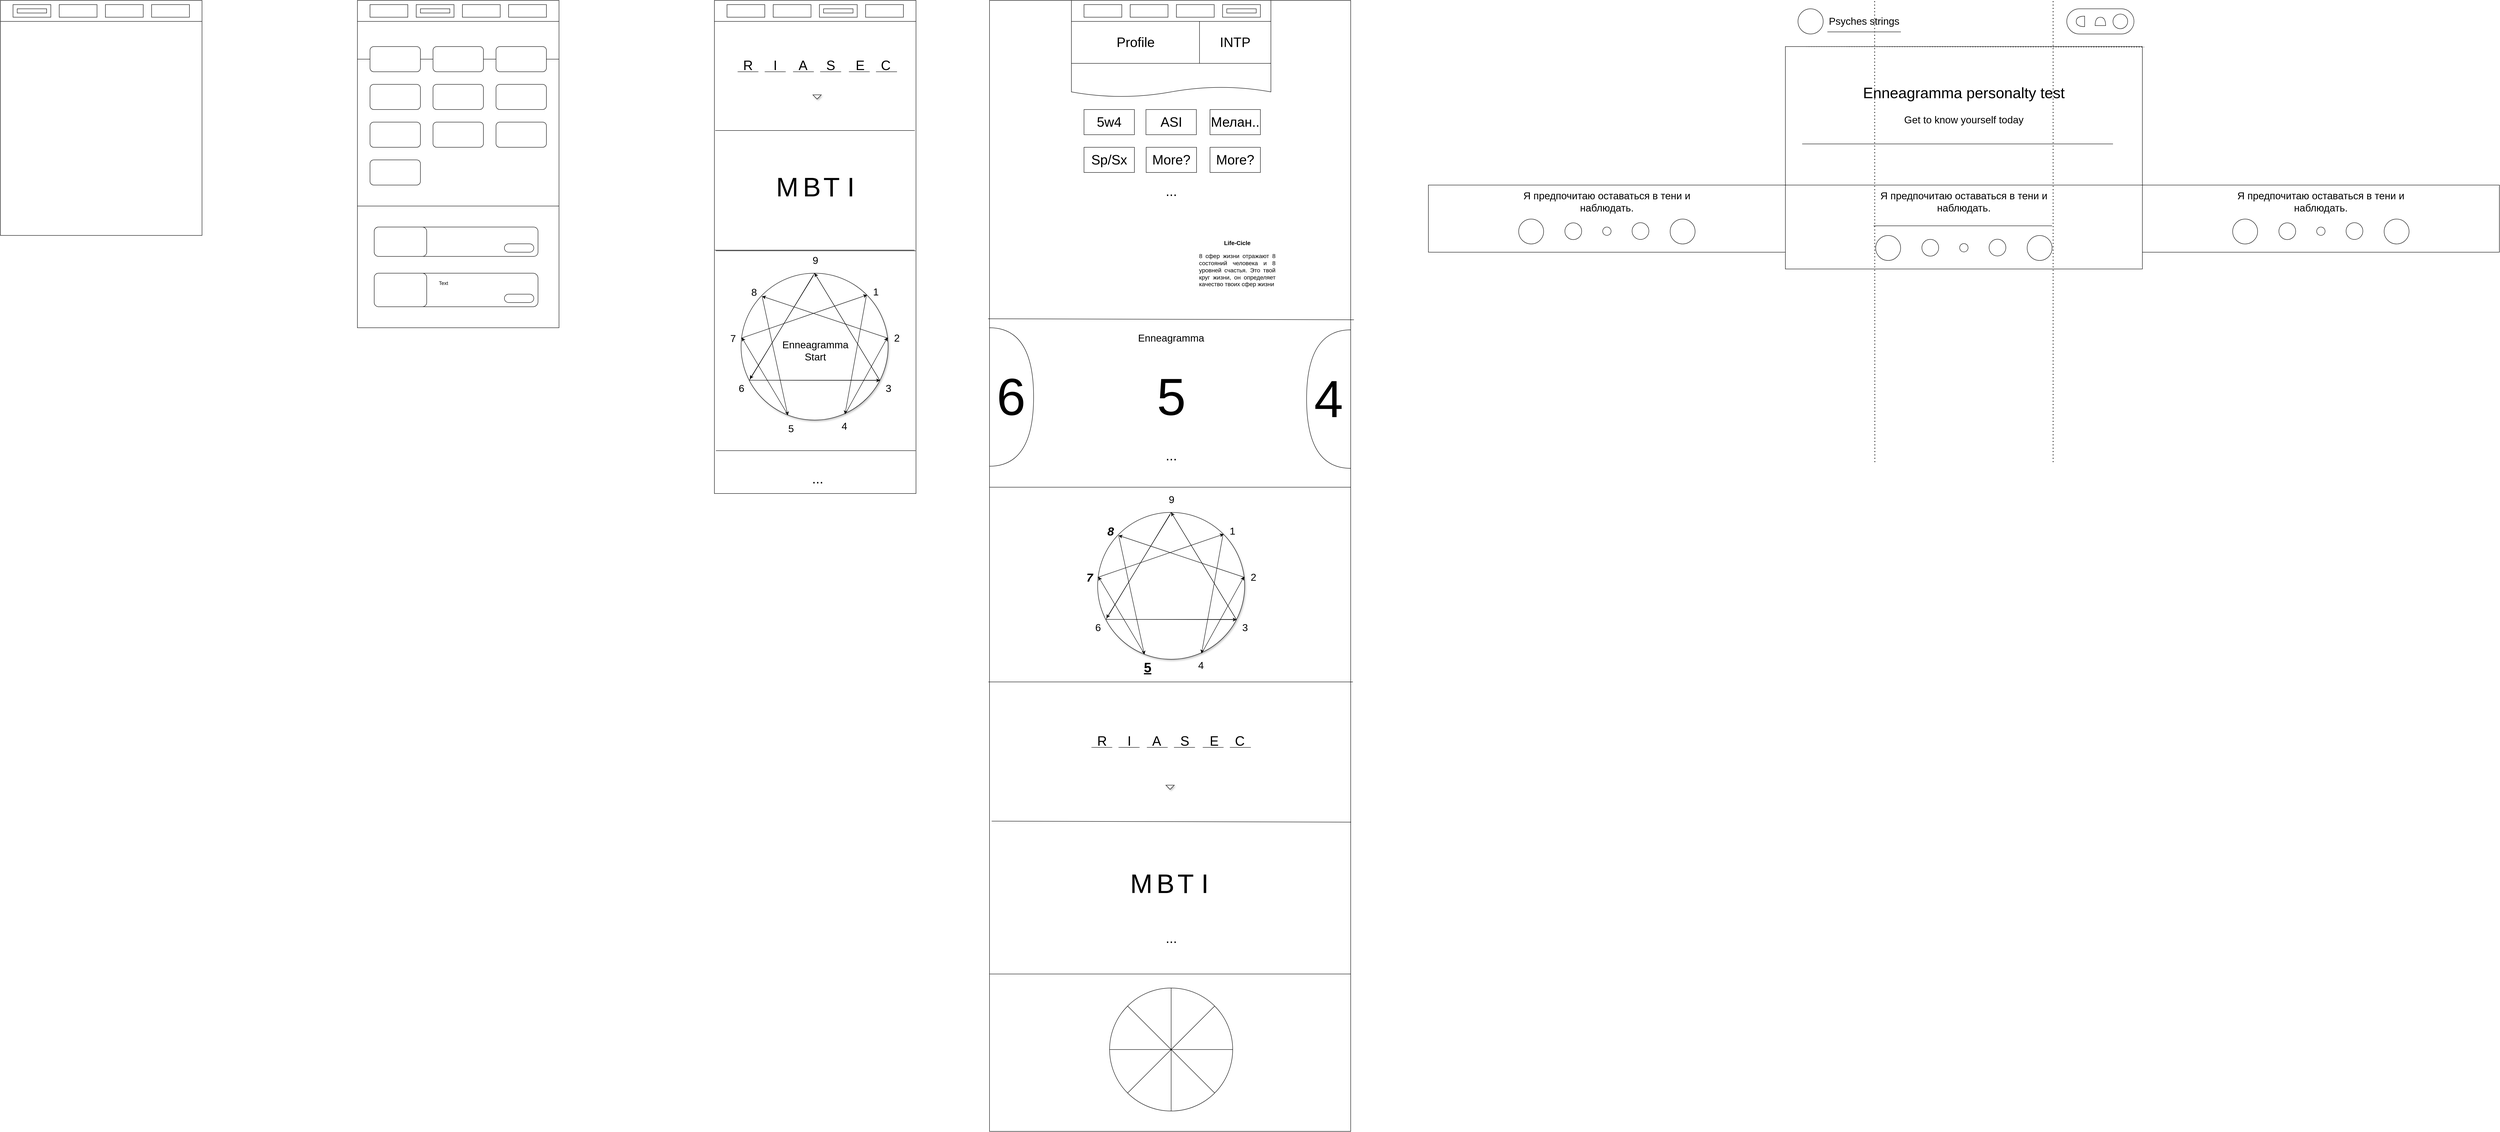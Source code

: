 <mxfile>
    <diagram id="yWvw_Ih3qDyZbcmWUSTy" name="Page-1">
        <mxGraphModel dx="755" dy="522" grid="1" gridSize="5" guides="1" tooltips="1" connect="1" arrows="1" fold="1" page="1" pageScale="1" pageWidth="850" pageHeight="1100" background="none" math="0" shadow="0">
            <root>
                <mxCell id="0"/>
                <mxCell id="1" parent="0"/>
                <mxCell id="299" value="" style="rounded=0;whiteSpace=wrap;html=1;" parent="1" vertex="1">
                    <mxGeometry x="2355" y="3420" width="860" height="375" as="geometry"/>
                </mxCell>
                <mxCell id="131" value="" style="rounded=0;whiteSpace=wrap;html=1;fontSize=124;" parent="1" vertex="1">
                    <mxGeometry x="2550" y="2285" width="475" height="375" as="geometry"/>
                </mxCell>
                <mxCell id="6" value="" style="rounded=0;whiteSpace=wrap;html=1;" parent="1" vertex="1">
                    <mxGeometry y="1100" width="480" height="560" as="geometry"/>
                </mxCell>
                <mxCell id="7" value="" style="rounded=0;whiteSpace=wrap;html=1;" parent="1" vertex="1">
                    <mxGeometry y="1100" width="480" height="50" as="geometry"/>
                </mxCell>
                <mxCell id="10" value="" style="rounded=0;whiteSpace=wrap;html=1;" parent="1" vertex="1">
                    <mxGeometry x="30" y="1110" width="90" height="30" as="geometry"/>
                </mxCell>
                <mxCell id="11" value="" style="rounded=0;whiteSpace=wrap;html=1;" parent="1" vertex="1">
                    <mxGeometry x="250" y="1110" width="90" height="30" as="geometry"/>
                </mxCell>
                <mxCell id="13" value="" style="rounded=0;whiteSpace=wrap;html=1;" parent="1" vertex="1">
                    <mxGeometry x="140" y="1110" width="90" height="30" as="geometry"/>
                </mxCell>
                <mxCell id="14" value="" style="rounded=0;whiteSpace=wrap;html=1;" parent="1" vertex="1">
                    <mxGeometry x="360" y="1110" width="90" height="30" as="geometry"/>
                </mxCell>
                <mxCell id="15" value="" style="rounded=0;whiteSpace=wrap;html=1;" parent="1" vertex="1">
                    <mxGeometry x="850" y="1100" width="480" height="780" as="geometry"/>
                </mxCell>
                <mxCell id="16" value="" style="rounded=0;whiteSpace=wrap;html=1;" parent="1" vertex="1">
                    <mxGeometry x="850" y="1100" width="480" height="50" as="geometry"/>
                </mxCell>
                <mxCell id="17" value="" style="rounded=0;whiteSpace=wrap;html=1;" parent="1" vertex="1">
                    <mxGeometry x="880" y="1110" width="90" height="30" as="geometry"/>
                </mxCell>
                <mxCell id="18" value="" style="rounded=0;whiteSpace=wrap;html=1;" parent="1" vertex="1">
                    <mxGeometry x="1100" y="1110" width="90" height="30" as="geometry"/>
                </mxCell>
                <mxCell id="19" value="" style="rounded=0;whiteSpace=wrap;html=1;" parent="1" vertex="1">
                    <mxGeometry x="990" y="1110" width="90" height="30" as="geometry"/>
                </mxCell>
                <mxCell id="20" value="" style="rounded=0;whiteSpace=wrap;html=1;" parent="1" vertex="1">
                    <mxGeometry x="1210" y="1110" width="90" height="30" as="geometry"/>
                </mxCell>
                <mxCell id="21" value="" style="rounded=0;whiteSpace=wrap;html=1;" parent="1" vertex="1">
                    <mxGeometry x="1700" y="1100" width="480" height="1175" as="geometry"/>
                </mxCell>
                <mxCell id="22" value="" style="rounded=0;whiteSpace=wrap;html=1;" parent="1" vertex="1">
                    <mxGeometry x="1700" y="1100" width="480" height="50" as="geometry"/>
                </mxCell>
                <mxCell id="23" value="" style="rounded=0;whiteSpace=wrap;html=1;" parent="1" vertex="1">
                    <mxGeometry x="1730" y="1110" width="90" height="30" as="geometry"/>
                </mxCell>
                <mxCell id="24" value="" style="rounded=0;whiteSpace=wrap;html=1;" parent="1" vertex="1">
                    <mxGeometry x="1950" y="1110" width="90" height="30" as="geometry"/>
                </mxCell>
                <mxCell id="25" value="" style="rounded=0;whiteSpace=wrap;html=1;" parent="1" vertex="1">
                    <mxGeometry x="1840" y="1110" width="90" height="30" as="geometry"/>
                </mxCell>
                <mxCell id="26" value="" style="rounded=0;whiteSpace=wrap;html=1;" parent="1" vertex="1">
                    <mxGeometry x="2060" y="1110" width="90" height="30" as="geometry"/>
                </mxCell>
                <mxCell id="27" value="" style="rounded=0;whiteSpace=wrap;html=1;" parent="1" vertex="1">
                    <mxGeometry x="2355" y="1100" width="860" height="2320" as="geometry"/>
                </mxCell>
                <mxCell id="28" value="" style="rounded=0;whiteSpace=wrap;html=1;" parent="1" vertex="1">
                    <mxGeometry x="2550" y="1100" width="475" height="50" as="geometry"/>
                </mxCell>
                <mxCell id="29" value="" style="rounded=0;whiteSpace=wrap;html=1;" parent="1" vertex="1">
                    <mxGeometry x="2580" y="1110" width="90" height="30" as="geometry"/>
                </mxCell>
                <mxCell id="30" value="" style="rounded=0;whiteSpace=wrap;html=1;" parent="1" vertex="1">
                    <mxGeometry x="2800" y="1110" width="90" height="30" as="geometry"/>
                </mxCell>
                <mxCell id="31" value="" style="rounded=0;whiteSpace=wrap;html=1;" parent="1" vertex="1">
                    <mxGeometry x="2690" y="1110" width="90" height="30" as="geometry"/>
                </mxCell>
                <mxCell id="32" value="" style="rounded=0;whiteSpace=wrap;html=1;" parent="1" vertex="1">
                    <mxGeometry x="2910" y="1110" width="90" height="30" as="geometry"/>
                </mxCell>
                <mxCell id="33" value="" style="rounded=0;whiteSpace=wrap;html=1;" parent="1" vertex="1">
                    <mxGeometry x="40" y="1120" width="70" height="10" as="geometry"/>
                </mxCell>
                <mxCell id="34" value="" style="rounded=0;whiteSpace=wrap;html=1;" parent="1" vertex="1">
                    <mxGeometry x="1000" y="1120" width="70" height="10" as="geometry"/>
                </mxCell>
                <mxCell id="35" value="" style="rounded=0;whiteSpace=wrap;html=1;" parent="1" vertex="1">
                    <mxGeometry x="1960" y="1120" width="70" height="10" as="geometry"/>
                </mxCell>
                <mxCell id="36" value="" style="rounded=0;whiteSpace=wrap;html=1;" parent="1" vertex="1">
                    <mxGeometry x="2920" y="1120" width="70" height="10" as="geometry"/>
                </mxCell>
                <mxCell id="37" value="" style="rounded=0;whiteSpace=wrap;html=1;" parent="1" vertex="1">
                    <mxGeometry x="850" y="1150" width="480" height="90" as="geometry"/>
                </mxCell>
                <mxCell id="38" value="" style="rounded=1;whiteSpace=wrap;html=1;" parent="1" vertex="1">
                    <mxGeometry x="880" y="1210" width="120" height="60" as="geometry"/>
                </mxCell>
                <mxCell id="39" value="" style="rounded=1;whiteSpace=wrap;html=1;" parent="1" vertex="1">
                    <mxGeometry x="1030" y="1210" width="120" height="60" as="geometry"/>
                </mxCell>
                <mxCell id="40" value="" style="rounded=1;whiteSpace=wrap;html=1;" parent="1" vertex="1">
                    <mxGeometry x="1180" y="1210" width="120" height="60" as="geometry"/>
                </mxCell>
                <mxCell id="41" value="" style="rounded=1;whiteSpace=wrap;html=1;" parent="1" vertex="1">
                    <mxGeometry x="880" y="1300" width="120" height="60" as="geometry"/>
                </mxCell>
                <mxCell id="42" value="" style="rounded=1;whiteSpace=wrap;html=1;" parent="1" vertex="1">
                    <mxGeometry x="1030" y="1300" width="120" height="60" as="geometry"/>
                </mxCell>
                <mxCell id="43" value="" style="rounded=1;whiteSpace=wrap;html=1;" parent="1" vertex="1">
                    <mxGeometry x="1180" y="1300" width="120" height="60" as="geometry"/>
                </mxCell>
                <mxCell id="44" value="" style="rounded=1;whiteSpace=wrap;html=1;" parent="1" vertex="1">
                    <mxGeometry x="880" y="1390" width="120" height="60" as="geometry"/>
                </mxCell>
                <mxCell id="45" value="" style="rounded=1;whiteSpace=wrap;html=1;" parent="1" vertex="1">
                    <mxGeometry x="1030" y="1390" width="120" height="60" as="geometry"/>
                </mxCell>
                <mxCell id="46" value="" style="rounded=1;whiteSpace=wrap;html=1;" parent="1" vertex="1">
                    <mxGeometry x="1180" y="1390" width="120" height="60" as="geometry"/>
                </mxCell>
                <mxCell id="47" value="" style="rounded=1;whiteSpace=wrap;html=1;" parent="1" vertex="1">
                    <mxGeometry x="880" y="1480" width="120" height="60" as="geometry"/>
                </mxCell>
                <mxCell id="48" value="" style="rounded=0;whiteSpace=wrap;html=1;" parent="1" vertex="1">
                    <mxGeometry x="850" y="1590" width="480" height="290" as="geometry"/>
                </mxCell>
                <mxCell id="49" value="" style="rounded=1;whiteSpace=wrap;html=1;" parent="1" vertex="1">
                    <mxGeometry x="890" y="1640" width="390" height="70" as="geometry"/>
                </mxCell>
                <mxCell id="50" value="" style="rounded=1;whiteSpace=wrap;html=1;" parent="1" vertex="1">
                    <mxGeometry x="890" y="1750" width="390" height="80" as="geometry"/>
                </mxCell>
                <mxCell id="51" value="" style="rounded=1;whiteSpace=wrap;html=1;" parent="1" vertex="1">
                    <mxGeometry x="890" y="1640" width="125" height="70" as="geometry"/>
                </mxCell>
                <mxCell id="52" value="" style="rounded=1;whiteSpace=wrap;html=1;arcSize=13;" parent="1" vertex="1">
                    <mxGeometry x="890" y="1750" width="125" height="80" as="geometry"/>
                </mxCell>
                <mxCell id="53" value="" style="rounded=1;whiteSpace=wrap;html=1;arcSize=50;" parent="1" vertex="1">
                    <mxGeometry x="1200" y="1680" width="70" height="20" as="geometry"/>
                </mxCell>
                <mxCell id="54" value="" style="rounded=1;whiteSpace=wrap;html=1;arcSize=50;" parent="1" vertex="1">
                    <mxGeometry x="1200" y="1800" width="70" height="20" as="geometry"/>
                </mxCell>
                <mxCell id="62" value="" style="rounded=0;whiteSpace=wrap;html=1;" parent="1" vertex="1">
                    <mxGeometry x="2855" y="1150" width="170" height="100" as="geometry"/>
                </mxCell>
                <mxCell id="70" value="" style="rounded=0;whiteSpace=wrap;html=1;" parent="1" vertex="1">
                    <mxGeometry x="2550" y="1150" width="305" height="100" as="geometry"/>
                </mxCell>
                <mxCell id="72" value="" style="shape=document;whiteSpace=wrap;html=1;boundedLbl=1;" parent="1" vertex="1">
                    <mxGeometry x="2550" y="1250" width="475" height="80" as="geometry"/>
                </mxCell>
                <mxCell id="74" value="" style="rounded=0;whiteSpace=wrap;html=1;" parent="1" vertex="1">
                    <mxGeometry x="2580" y="1360" width="120" height="60" as="geometry"/>
                </mxCell>
                <mxCell id="75" value="" style="rounded=0;whiteSpace=wrap;html=1;" parent="1" vertex="1">
                    <mxGeometry x="2727.5" y="1360" width="120" height="60" as="geometry"/>
                </mxCell>
                <mxCell id="76" value="" style="rounded=0;whiteSpace=wrap;html=1;" parent="1" vertex="1">
                    <mxGeometry x="2880" y="1360" width="120" height="60" as="geometry"/>
                </mxCell>
                <mxCell id="78" value="" style="rounded=0;whiteSpace=wrap;html=1;" parent="1" vertex="1">
                    <mxGeometry x="2580" y="1450" width="120" height="60" as="geometry"/>
                </mxCell>
                <mxCell id="79" value="" style="rounded=0;whiteSpace=wrap;html=1;" parent="1" vertex="1">
                    <mxGeometry x="2728" y="1450" width="120" height="60" as="geometry"/>
                </mxCell>
                <mxCell id="80" value="" style="rounded=0;whiteSpace=wrap;html=1;" parent="1" vertex="1">
                    <mxGeometry x="2880" y="1450" width="120" height="60" as="geometry"/>
                </mxCell>
                <mxCell id="84" value="&lt;font style=&quot;font-size: 32px;&quot;&gt;INTP&lt;/font&gt;" style="text;html=1;strokeColor=none;fillColor=none;align=center;verticalAlign=middle;whiteSpace=wrap;rounded=0;" parent="1" vertex="1">
                    <mxGeometry x="2883.13" y="1172.5" width="113.75" height="55" as="geometry"/>
                </mxCell>
                <mxCell id="90" value="5w4" style="text;html=1;strokeColor=none;fillColor=none;align=center;verticalAlign=middle;whiteSpace=wrap;rounded=0;fontSize=32;" parent="1" vertex="1">
                    <mxGeometry x="2610" y="1375" width="60" height="30" as="geometry"/>
                </mxCell>
                <mxCell id="91" value="ASI" style="text;html=1;strokeColor=none;fillColor=none;align=center;verticalAlign=middle;whiteSpace=wrap;rounded=0;fontSize=32;" parent="1" vertex="1">
                    <mxGeometry x="2757.5" y="1375" width="60" height="30" as="geometry"/>
                </mxCell>
                <mxCell id="92" value="Profile" style="text;html=1;strokeColor=none;fillColor=none;align=center;verticalAlign=middle;whiteSpace=wrap;rounded=0;fontSize=32;" parent="1" vertex="1">
                    <mxGeometry x="2642.5" y="1185" width="120" height="30" as="geometry"/>
                </mxCell>
                <mxCell id="93" value="Мелан.." style="text;html=1;strokeColor=none;fillColor=none;align=center;verticalAlign=middle;whiteSpace=wrap;rounded=0;fontSize=32;" parent="1" vertex="1">
                    <mxGeometry x="2910" y="1375" width="60" height="30" as="geometry"/>
                </mxCell>
                <mxCell id="94" value="Sp/Sx" style="text;html=1;strokeColor=none;fillColor=none;align=center;verticalAlign=middle;whiteSpace=wrap;rounded=0;fontSize=32;" parent="1" vertex="1">
                    <mxGeometry x="2610" y="1465" width="60" height="30" as="geometry"/>
                </mxCell>
                <mxCell id="95" value="More?" style="text;html=1;strokeColor=none;fillColor=none;align=center;verticalAlign=middle;whiteSpace=wrap;rounded=0;fontSize=32;" parent="1" vertex="1">
                    <mxGeometry x="2758" y="1465" width="60" height="30" as="geometry"/>
                </mxCell>
                <mxCell id="97" value="More?" style="text;html=1;strokeColor=none;fillColor=none;align=center;verticalAlign=middle;whiteSpace=wrap;rounded=0;fontSize=32;" parent="1" vertex="1">
                    <mxGeometry x="2910" y="1465" width="60" height="30" as="geometry"/>
                </mxCell>
                <mxCell id="102" value="..." style="text;html=1;strokeColor=none;fillColor=none;align=center;verticalAlign=middle;whiteSpace=wrap;rounded=0;fontSize=32;" parent="1" vertex="1">
                    <mxGeometry x="2757.5" y="1540" width="60" height="30" as="geometry"/>
                </mxCell>
                <mxCell id="103" value="" style="ellipse;whiteSpace=wrap;html=1;aspect=fixed;fontSize=32;" parent="1" vertex="1">
                    <mxGeometry x="2640.93" y="3453.43" width="293.13" height="293.13" as="geometry"/>
                </mxCell>
                <mxCell id="104" value="" style="endArrow=none;html=1;fontSize=32;entryX=1;entryY=0.5;entryDx=0;entryDy=0;exitX=0;exitY=0.5;exitDx=0;exitDy=0;" parent="1" source="103" target="103" edge="1">
                    <mxGeometry width="50" height="50" relative="1" as="geometry">
                        <mxPoint x="2752.81" y="3674.06" as="sourcePoint"/>
                        <mxPoint x="2802.81" y="3624.06" as="targetPoint"/>
                    </mxGeometry>
                </mxCell>
                <mxCell id="106" value="" style="endArrow=none;html=1;fontSize=32;entryX=0.5;entryY=0;entryDx=0;entryDy=0;exitX=0.5;exitY=1;exitDx=0;exitDy=0;" parent="1" source="103" target="103" edge="1">
                    <mxGeometry width="50" height="50" relative="1" as="geometry">
                        <mxPoint x="2772.81" y="3694.06" as="sourcePoint"/>
                        <mxPoint x="2822.81" y="3644.06" as="targetPoint"/>
                    </mxGeometry>
                </mxCell>
                <mxCell id="108" value="" style="endArrow=none;html=1;fontSize=32;entryX=1;entryY=0;entryDx=0;entryDy=0;exitX=0;exitY=1;exitDx=0;exitDy=0;" parent="1" source="103" target="103" edge="1">
                    <mxGeometry width="50" height="50" relative="1" as="geometry">
                        <mxPoint x="2742.81" y="3644.06" as="sourcePoint"/>
                        <mxPoint x="2792.81" y="3594.06" as="targetPoint"/>
                    </mxGeometry>
                </mxCell>
                <mxCell id="109" value="" style="endArrow=none;html=1;fontSize=32;entryX=0;entryY=0;entryDx=0;entryDy=0;exitX=1;exitY=1;exitDx=0;exitDy=0;" parent="1" source="103" target="103" edge="1">
                    <mxGeometry width="50" height="50" relative="1" as="geometry">
                        <mxPoint x="2732.81" y="3634.06" as="sourcePoint"/>
                        <mxPoint x="2782.81" y="3584.06" as="targetPoint"/>
                    </mxGeometry>
                </mxCell>
                <mxCell id="110" value="&lt;h1 style=&quot;font-size: 14px;&quot;&gt;Life-Cicle&lt;/h1&gt;&lt;p style=&quot;text-align: justify; font-size: 14px;&quot;&gt;8 сфер жизни отражают 8 состояний человека и 8 уровней счастья. Это твой круг жизни, он определяет качество твоих сфер жизни&lt;/p&gt;" style="text;html=1;strokeColor=none;fillColor=none;spacing=5;spacingTop=-20;whiteSpace=wrap;overflow=hidden;rounded=0;fontSize=14;align=center;" parent="1" vertex="1">
                    <mxGeometry x="2850.38" y="1670.63" width="190" height="120" as="geometry"/>
                </mxCell>
                <mxCell id="123" value="" style="shape=or;whiteSpace=wrap;html=1;fontSize=14;" parent="1" vertex="1">
                    <mxGeometry x="2355" y="1880" width="105" height="330" as="geometry"/>
                </mxCell>
                <mxCell id="124" value="" style="shape=or;whiteSpace=wrap;html=1;fontSize=14;direction=west;" parent="1" vertex="1">
                    <mxGeometry x="3110" y="1885" width="105" height="330" as="geometry"/>
                </mxCell>
                <mxCell id="126" value="&lt;font style=&quot;font-size: 24px;&quot;&gt;Enneagramma&lt;/font&gt;" style="text;html=1;strokeColor=none;fillColor=none;align=center;verticalAlign=middle;whiteSpace=wrap;rounded=0;fontSize=14;" parent="1" vertex="1">
                    <mxGeometry x="2729" y="1890" width="117" height="30" as="geometry"/>
                </mxCell>
                <mxCell id="127" value="&lt;font style=&quot;font-size: 124px;&quot;&gt;5&lt;/font&gt;" style="text;html=1;strokeColor=none;fillColor=none;align=center;verticalAlign=middle;whiteSpace=wrap;rounded=0;fontSize=24;" parent="1" vertex="1">
                    <mxGeometry x="2718.75" y="1982.5" width="137.5" height="125" as="geometry"/>
                </mxCell>
                <mxCell id="128" value="&lt;font style=&quot;font-size: 124px;&quot;&gt;6&lt;/font&gt;" style="text;html=1;strokeColor=none;fillColor=none;align=center;verticalAlign=middle;whiteSpace=wrap;rounded=0;fontSize=24;" parent="1" vertex="1">
                    <mxGeometry x="2365" y="1982.5" width="82.5" height="125" as="geometry"/>
                </mxCell>
                <mxCell id="129" value="&lt;font style=&quot;font-size: 124px;&quot;&gt;4&lt;/font&gt;" style="text;html=1;strokeColor=none;fillColor=none;align=center;verticalAlign=middle;whiteSpace=wrap;rounded=0;fontSize=24;" parent="1" vertex="1">
                    <mxGeometry x="3121.25" y="1987.5" width="82.5" height="125" as="geometry"/>
                </mxCell>
                <mxCell id="136" value="" style="ellipse;whiteSpace=wrap;html=1;fontSize=124;shadow=1;" parent="1" vertex="1">
                    <mxGeometry x="2612.5" y="2320" width="350" height="350" as="geometry"/>
                </mxCell>
                <mxCell id="137" value="" style="triangle;whiteSpace=wrap;html=1;fontSize=124;direction=north;" parent="1" vertex="1">
                    <mxGeometry x="2632.5" y="2320" width="310" height="255" as="geometry"/>
                </mxCell>
                <mxCell id="140" value="" style="endArrow=classic;html=1;fontSize=124;entryX=0.707;entryY=0.96;entryDx=0;entryDy=0;entryPerimeter=0;exitX=1;exitY=0;exitDx=0;exitDy=0;" parent="1" source="136" target="136" edge="1">
                    <mxGeometry width="50" height="50" relative="1" as="geometry">
                        <mxPoint x="2862.5" y="2645" as="sourcePoint"/>
                        <mxPoint x="2902.5" y="2605" as="targetPoint"/>
                    </mxGeometry>
                </mxCell>
                <mxCell id="141" value="" style="endArrow=classic;html=1;fontSize=124;entryX=0.318;entryY=0.968;entryDx=0;entryDy=0;entryPerimeter=0;" parent="1" target="136" edge="1">
                    <mxGeometry width="50" height="50" relative="1" as="geometry">
                        <mxPoint x="2662.5" y="2375" as="sourcePoint"/>
                        <mxPoint x="2762.5" y="2605" as="targetPoint"/>
                    </mxGeometry>
                </mxCell>
                <mxCell id="142" value="" style="endArrow=classic;html=1;fontSize=124;entryX=0.005;entryY=0.438;entryDx=0;entryDy=0;entryPerimeter=0;" parent="1" target="136" edge="1">
                    <mxGeometry width="50" height="50" relative="1" as="geometry">
                        <mxPoint x="2722.5" y="2655" as="sourcePoint"/>
                        <mxPoint x="2772.5" y="2605" as="targetPoint"/>
                    </mxGeometry>
                </mxCell>
                <mxCell id="143" value="" style="endArrow=classic;html=1;fontSize=124;" parent="1" target="154" edge="1">
                    <mxGeometry width="50" height="50" relative="1" as="geometry">
                        <mxPoint x="2612.5" y="2475" as="sourcePoint"/>
                        <mxPoint x="2912.5" y="2375" as="targetPoint"/>
                    </mxGeometry>
                </mxCell>
                <mxCell id="145" value="" style="endArrow=classic;html=1;fontSize=124;entryX=0.996;entryY=0.437;entryDx=0;entryDy=0;entryPerimeter=0;" parent="1" target="136" edge="1">
                    <mxGeometry width="50" height="50" relative="1" as="geometry">
                        <mxPoint x="2860.75" y="2655" as="sourcePoint"/>
                        <mxPoint x="2962.5" y="2465" as="targetPoint"/>
                    </mxGeometry>
                </mxCell>
                <mxCell id="146" value="" style="endArrow=classic;html=1;fontSize=124;" parent="1" edge="1">
                    <mxGeometry width="50" height="50" relative="1" as="geometry">
                        <mxPoint x="2962.5" y="2475" as="sourcePoint"/>
                        <mxPoint x="2662.5" y="2375" as="targetPoint"/>
                    </mxGeometry>
                </mxCell>
                <mxCell id="148" value="" style="endArrow=classic;html=1;fontSize=124;entryX=1;entryY=0.5;entryDx=0;entryDy=0;" parent="1" target="137" edge="1">
                    <mxGeometry width="50" height="50" relative="1" as="geometry">
                        <mxPoint x="2942.5" y="2575" as="sourcePoint"/>
                        <mxPoint x="2992.5" y="2525" as="targetPoint"/>
                    </mxGeometry>
                </mxCell>
                <mxCell id="149" value="" style="endArrow=classic;html=1;fontSize=124;entryX=0.011;entryY=0.003;entryDx=0;entryDy=0;entryPerimeter=0;exitX=0.979;exitY=0.492;exitDx=0;exitDy=0;exitPerimeter=0;" parent="1" source="137" target="137" edge="1">
                    <mxGeometry width="50" height="50" relative="1" as="geometry">
                        <mxPoint x="2787.5" y="2325" as="sourcePoint"/>
                        <mxPoint x="2832.5" y="2275" as="targetPoint"/>
                    </mxGeometry>
                </mxCell>
                <mxCell id="150" value="" style="endArrow=classic;html=1;fontSize=124;entryX=-0.002;entryY=1.003;entryDx=0;entryDy=0;entryPerimeter=0;" parent="1" target="137" edge="1">
                    <mxGeometry width="50" height="50" relative="1" as="geometry">
                        <mxPoint x="2632.5" y="2575" as="sourcePoint"/>
                        <mxPoint x="2682.5" y="2525" as="targetPoint"/>
                    </mxGeometry>
                </mxCell>
                <mxCell id="153" value="9" style="text;html=1;align=center;verticalAlign=middle;resizable=0;points=[];autosize=1;strokeColor=none;fillColor=none;fontSize=24;" parent="1" vertex="1">
                    <mxGeometry x="2767.5" y="2270" width="40" height="40" as="geometry"/>
                </mxCell>
                <mxCell id="154" value="1" style="text;html=1;align=center;verticalAlign=middle;resizable=0;points=[];autosize=1;strokeColor=none;fillColor=none;fontSize=24;" parent="1" vertex="1">
                    <mxGeometry x="2912.5" y="2345" width="40" height="40" as="geometry"/>
                </mxCell>
                <mxCell id="155" value="2" style="text;html=1;align=center;verticalAlign=middle;resizable=0;points=[];autosize=1;strokeColor=none;fillColor=none;fontSize=24;" parent="1" vertex="1">
                    <mxGeometry x="2962.5" y="2455" width="40" height="40" as="geometry"/>
                </mxCell>
                <mxCell id="156" value="3" style="text;html=1;align=center;verticalAlign=middle;resizable=0;points=[];autosize=1;strokeColor=none;fillColor=none;fontSize=24;" parent="1" vertex="1">
                    <mxGeometry x="2942.5" y="2575" width="40" height="40" as="geometry"/>
                </mxCell>
                <mxCell id="157" value="4&lt;span style=&quot;color: rgba(0, 0, 0, 0); font-family: monospace; font-size: 0px; text-align: start;&quot;&gt;%3CmxGraphModel%3E%3Croot%3E%3CmxCell%20id%3D%220%22%2F%3E%3CmxCell%20id%3D%221%22%20parent%3D%220%22%2F%3E%3CmxCell%20id%3D%222%22%20value%3D%223%22%20style%3D%22text%3Bhtml%3D1%3Balign%3Dcenter%3BverticalAlign%3Dmiddle%3Bresizable%3D0%3Bpoints%3D%5B%5D%3Bautosize%3D1%3BstrokeColor%3Dnone%3BfillColor%3Dnone%3BfontSize%3D24%3B%22%20vertex%3D%221%22%20parent%3D%221%22%3E%3CmxGeometry%20x%3D%223040%22%20y%3D%221190%22%20width%3D%2240%22%20height%3D%2240%22%20as%3D%22geometry%22%2F%3E%3C%2FmxCell%3E%3C%2Froot%3E%3C%2FmxGraphModel%3E&lt;/span&gt;&lt;span style=&quot;color: rgba(0, 0, 0, 0); font-family: monospace; font-size: 0px; text-align: start;&quot;&gt;%3CmxGraphModel%3E%3Croot%3E%3CmxCell%20id%3D%220%22%2F%3E%3CmxCell%20id%3D%221%22%20parent%3D%220%22%2F%3E%3CmxCell%20id%3D%222%22%20value%3D%223%22%20style%3D%22text%3Bhtml%3D1%3Balign%3Dcenter%3BverticalAlign%3Dmiddle%3Bresizable%3D0%3Bpoints%3D%5B%5D%3Bautosize%3D1%3BstrokeColor%3Dnone%3BfillColor%3Dnone%3BfontSize%3D24%3B%22%20vertex%3D%221%22%20parent%3D%221%22%3E%3CmxGeometry%20x%3D%223040%22%20y%3D%221190%22%20width%3D%2240%22%20height%3D%2240%22%20as%3D%22geometry%22%2F%3E%3C%2FmxCell%3E%3C%2Froot%3E%3C%2FmxGraphModel%3E&lt;/span&gt;" style="text;html=1;align=center;verticalAlign=middle;resizable=0;points=[];autosize=1;strokeColor=none;fillColor=none;fontSize=24;" parent="1" vertex="1">
                    <mxGeometry x="2837.5" y="2665" width="40" height="40" as="geometry"/>
                </mxCell>
                <mxCell id="158" value="&lt;font style=&quot;font-size: 32px;&quot;&gt;&lt;b&gt;&lt;u&gt;5&lt;/u&gt;&lt;/b&gt;&lt;/font&gt;" style="text;html=1;align=center;verticalAlign=middle;resizable=0;points=[];autosize=1;strokeColor=none;fillColor=none;fontSize=24;" parent="1" vertex="1">
                    <mxGeometry x="2710.5" y="2665" width="40" height="50" as="geometry"/>
                </mxCell>
                <mxCell id="159" value="6" style="text;html=1;align=center;verticalAlign=middle;resizable=0;points=[];autosize=1;strokeColor=none;fillColor=none;fontSize=24;" parent="1" vertex="1">
                    <mxGeometry x="2592.5" y="2575" width="40" height="40" as="geometry"/>
                </mxCell>
                <mxCell id="160" value="&lt;i&gt;&lt;font style=&quot;font-size: 28px;&quot;&gt;&lt;b&gt;7&lt;/b&gt;&lt;/font&gt;&lt;/i&gt;" style="text;html=1;align=center;verticalAlign=middle;resizable=0;points=[];autosize=1;strokeColor=none;fillColor=none;fontSize=24;" parent="1" vertex="1">
                    <mxGeometry x="2572.5" y="2450" width="40" height="50" as="geometry"/>
                </mxCell>
                <mxCell id="161" value="&lt;b&gt;&lt;font style=&quot;font-size: 28px;&quot;&gt;&lt;i&gt;8&lt;/i&gt;&lt;/font&gt;&lt;/b&gt;" style="text;html=1;align=center;verticalAlign=middle;resizable=0;points=[];autosize=1;strokeColor=none;fillColor=none;fontSize=24;" parent="1" vertex="1">
                    <mxGeometry x="2622.5" y="2340" width="40" height="50" as="geometry"/>
                </mxCell>
                <mxCell id="164" value="..." style="text;html=1;strokeColor=none;fillColor=none;align=center;verticalAlign=middle;whiteSpace=wrap;rounded=0;fontSize=32;" parent="1" vertex="1">
                    <mxGeometry x="2757.5" y="2170" width="60" height="30" as="geometry"/>
                </mxCell>
                <mxCell id="165" value="" style="endArrow=none;html=1;fontSize=14;exitX=-0.003;exitY=0.7;exitDx=0;exitDy=0;exitPerimeter=0;entryX=1.006;entryY=0.7;entryDx=0;entryDy=0;entryPerimeter=0;" parent="1" source="27" target="27" edge="1">
                    <mxGeometry width="50" height="50" relative="1" as="geometry">
                        <mxPoint x="2550.5" y="2720.0" as="sourcePoint"/>
                        <mxPoint x="3026" y="2720" as="targetPoint"/>
                    </mxGeometry>
                </mxCell>
                <mxCell id="167" value="" style="endArrow=none;html=1;fontSize=28;" parent="1" edge="1">
                    <mxGeometry width="50" height="50" relative="1" as="geometry">
                        <mxPoint x="2597.75" y="2880" as="sourcePoint"/>
                        <mxPoint x="2647.25" y="2880" as="targetPoint"/>
                    </mxGeometry>
                </mxCell>
                <mxCell id="170" value="" style="endArrow=none;html=1;fontSize=28;" parent="1" edge="1">
                    <mxGeometry width="50" height="50" relative="1" as="geometry">
                        <mxPoint x="2662.25" y="2880" as="sourcePoint"/>
                        <mxPoint x="2712.25" y="2880" as="targetPoint"/>
                    </mxGeometry>
                </mxCell>
                <mxCell id="179" value="" style="endArrow=none;html=1;fontSize=28;" parent="1" edge="1">
                    <mxGeometry width="50" height="50" relative="1" as="geometry">
                        <mxPoint x="2729.75" y="2880" as="sourcePoint"/>
                        <mxPoint x="2779.25" y="2880" as="targetPoint"/>
                    </mxGeometry>
                </mxCell>
                <mxCell id="180" value="" style="endArrow=none;html=1;fontSize=28;" parent="1" edge="1">
                    <mxGeometry width="50" height="50" relative="1" as="geometry">
                        <mxPoint x="2794.25" y="2880" as="sourcePoint"/>
                        <mxPoint x="2844.25" y="2880" as="targetPoint"/>
                    </mxGeometry>
                </mxCell>
                <mxCell id="181" value="" style="endArrow=none;html=1;fontSize=28;" parent="1" edge="1">
                    <mxGeometry width="50" height="50" relative="1" as="geometry">
                        <mxPoint x="2862.75" y="2880" as="sourcePoint"/>
                        <mxPoint x="2912.25" y="2880" as="targetPoint"/>
                    </mxGeometry>
                </mxCell>
                <mxCell id="182" value="" style="endArrow=none;html=1;fontSize=28;" parent="1" edge="1">
                    <mxGeometry width="50" height="50" relative="1" as="geometry">
                        <mxPoint x="2927.25" y="2880" as="sourcePoint"/>
                        <mxPoint x="2977.25" y="2880" as="targetPoint"/>
                    </mxGeometry>
                </mxCell>
                <mxCell id="183" value="R" style="text;html=1;strokeColor=none;fillColor=none;align=center;verticalAlign=middle;whiteSpace=wrap;rounded=0;fontSize=32;" parent="1" vertex="1">
                    <mxGeometry x="2602.5" y="2850" width="39.5" height="30" as="geometry"/>
                </mxCell>
                <mxCell id="184" value="I" style="text;html=1;strokeColor=none;fillColor=none;align=center;verticalAlign=middle;whiteSpace=wrap;rounded=0;fontSize=32;" parent="1" vertex="1">
                    <mxGeometry x="2667.5" y="2850" width="39.5" height="30" as="geometry"/>
                </mxCell>
                <mxCell id="185" value="A" style="text;html=1;strokeColor=none;fillColor=none;align=center;verticalAlign=middle;whiteSpace=wrap;rounded=0;fontSize=32;" parent="1" vertex="1">
                    <mxGeometry x="2733" y="2850" width="39.5" height="30" as="geometry"/>
                </mxCell>
                <mxCell id="186" value="S" style="text;html=1;strokeColor=none;fillColor=none;align=center;verticalAlign=middle;whiteSpace=wrap;rounded=0;fontSize=32;" parent="1" vertex="1">
                    <mxGeometry x="2799.5" y="2850" width="39.5" height="30" as="geometry"/>
                </mxCell>
                <mxCell id="187" value="E" style="text;html=1;strokeColor=none;fillColor=none;align=center;verticalAlign=middle;whiteSpace=wrap;rounded=0;fontSize=32;" parent="1" vertex="1">
                    <mxGeometry x="2869.5" y="2850" width="39.5" height="30" as="geometry"/>
                </mxCell>
                <mxCell id="188" value="C" style="text;html=1;strokeColor=none;fillColor=none;align=center;verticalAlign=middle;whiteSpace=wrap;rounded=0;fontSize=32;" parent="1" vertex="1">
                    <mxGeometry x="2930.75" y="2850" width="39.5" height="30" as="geometry"/>
                </mxCell>
                <mxCell id="192" value="" style="triangle;whiteSpace=wrap;html=1;shadow=1;fontSize=28;direction=south;" parent="1" vertex="1">
                    <mxGeometry x="2775" y="2970" width="20" height="10" as="geometry"/>
                </mxCell>
                <mxCell id="193" value="" style="endArrow=none;html=1;fontSize=28;exitX=0.006;exitY=0.843;exitDx=0;exitDy=0;exitPerimeter=0;entryX=1.001;entryY=0.844;entryDx=0;entryDy=0;entryPerimeter=0;" parent="1" source="27" target="27" edge="1">
                    <mxGeometry width="50" height="50" relative="1" as="geometry">
                        <mxPoint x="2550" y="2980" as="sourcePoint"/>
                        <mxPoint x="3220" y="3050" as="targetPoint"/>
                    </mxGeometry>
                </mxCell>
                <mxCell id="194" value="&lt;font style=&quot;font-size: 64px;&quot;&gt;M&lt;/font&gt;" style="text;html=1;strokeColor=none;fillColor=none;align=center;verticalAlign=middle;whiteSpace=wrap;rounded=0;fontSize=32;" parent="1" vertex="1">
                    <mxGeometry x="2677.75" y="3155" width="77" height="100" as="geometry"/>
                </mxCell>
                <mxCell id="195" value="&lt;span style=&quot;font-size: 64px;&quot;&gt;B&lt;/span&gt;" style="text;html=1;strokeColor=none;fillColor=none;align=center;verticalAlign=middle;whiteSpace=wrap;rounded=0;fontSize=32;" parent="1" vertex="1">
                    <mxGeometry x="2739" y="3155" width="69.5" height="100" as="geometry"/>
                </mxCell>
                <mxCell id="197" value="&lt;span style=&quot;font-size: 64px;&quot;&gt;T&lt;/span&gt;" style="text;html=1;strokeColor=none;fillColor=none;align=center;verticalAlign=middle;whiteSpace=wrap;rounded=0;fontSize=32;" parent="1" vertex="1">
                    <mxGeometry x="2792.63" y="3157.5" width="57.75" height="95" as="geometry"/>
                </mxCell>
                <mxCell id="198" value="&lt;span style=&quot;font-size: 64px;&quot;&gt;I&lt;/span&gt;" style="text;html=1;strokeColor=none;fillColor=none;align=center;verticalAlign=middle;whiteSpace=wrap;rounded=0;fontSize=32;" parent="1" vertex="1">
                    <mxGeometry x="2838.5" y="3157.5" width="57.75" height="95" as="geometry"/>
                </mxCell>
                <mxCell id="201" value="" style="endArrow=none;html=1;fontSize=14;exitX=0;exitY=0.5;exitDx=0;exitDy=0;entryX=1;entryY=0.5;entryDx=0;entryDy=0;" parent="1" source="27" target="27" edge="1">
                    <mxGeometry width="50" height="50" relative="1" as="geometry">
                        <mxPoint x="2550.5" y="2243.82" as="sourcePoint"/>
                        <mxPoint x="3026" y="2243.82" as="targetPoint"/>
                    </mxGeometry>
                </mxCell>
                <mxCell id="202" value="" style="endArrow=none;html=1;fontSize=14;exitX=-0.004;exitY=0.327;exitDx=0;exitDy=0;exitPerimeter=0;entryX=1.009;entryY=0.328;entryDx=0;entryDy=0;entryPerimeter=0;" parent="1" source="27" target="27" edge="1">
                    <mxGeometry width="50" height="50" relative="1" as="geometry">
                        <mxPoint x="2550" y="1860.0" as="sourcePoint"/>
                        <mxPoint x="3025.5" y="1860" as="targetPoint"/>
                    </mxGeometry>
                </mxCell>
                <mxCell id="203" value="..." style="text;html=1;strokeColor=none;fillColor=none;align=center;verticalAlign=middle;whiteSpace=wrap;rounded=0;fontSize=32;" parent="1" vertex="1">
                    <mxGeometry x="2758" y="3320" width="60" height="30" as="geometry"/>
                </mxCell>
                <mxCell id="224" value="" style="endArrow=none;html=1;fontSize=14;exitX=0;exitY=0.389;exitDx=0;exitDy=0;exitPerimeter=0;" parent="1" edge="1">
                    <mxGeometry width="50" height="50" relative="1" as="geometry">
                        <mxPoint x="1702.5" y="1150.0" as="sourcePoint"/>
                        <mxPoint x="2178" y="1150" as="targetPoint"/>
                    </mxGeometry>
                </mxCell>
                <mxCell id="225" value="" style="endArrow=none;html=1;fontSize=28;" parent="1" edge="1">
                    <mxGeometry width="50" height="50" relative="1" as="geometry">
                        <mxPoint x="1755.25" y="1270" as="sourcePoint"/>
                        <mxPoint x="1804.75" y="1270" as="targetPoint"/>
                    </mxGeometry>
                </mxCell>
                <mxCell id="226" value="" style="endArrow=none;html=1;fontSize=28;" parent="1" edge="1">
                    <mxGeometry width="50" height="50" relative="1" as="geometry">
                        <mxPoint x="1819.75" y="1270" as="sourcePoint"/>
                        <mxPoint x="1869.75" y="1270" as="targetPoint"/>
                    </mxGeometry>
                </mxCell>
                <mxCell id="227" value="" style="endArrow=none;html=1;fontSize=28;" parent="1" edge="1">
                    <mxGeometry width="50" height="50" relative="1" as="geometry">
                        <mxPoint x="1887.25" y="1270" as="sourcePoint"/>
                        <mxPoint x="1936.75" y="1270" as="targetPoint"/>
                    </mxGeometry>
                </mxCell>
                <mxCell id="228" value="" style="endArrow=none;html=1;fontSize=28;" parent="1" edge="1">
                    <mxGeometry width="50" height="50" relative="1" as="geometry">
                        <mxPoint x="1951.75" y="1270" as="sourcePoint"/>
                        <mxPoint x="2001.75" y="1270" as="targetPoint"/>
                    </mxGeometry>
                </mxCell>
                <mxCell id="229" value="" style="endArrow=none;html=1;fontSize=28;" parent="1" edge="1">
                    <mxGeometry width="50" height="50" relative="1" as="geometry">
                        <mxPoint x="2020.25" y="1270" as="sourcePoint"/>
                        <mxPoint x="2069.75" y="1270" as="targetPoint"/>
                    </mxGeometry>
                </mxCell>
                <mxCell id="230" value="" style="endArrow=none;html=1;fontSize=28;" parent="1" edge="1">
                    <mxGeometry width="50" height="50" relative="1" as="geometry">
                        <mxPoint x="2084.75" y="1270" as="sourcePoint"/>
                        <mxPoint x="2134.75" y="1270" as="targetPoint"/>
                    </mxGeometry>
                </mxCell>
                <mxCell id="231" value="R" style="text;html=1;strokeColor=none;fillColor=none;align=center;verticalAlign=middle;whiteSpace=wrap;rounded=0;fontSize=32;" parent="1" vertex="1">
                    <mxGeometry x="1760" y="1240" width="39.5" height="30" as="geometry"/>
                </mxCell>
                <mxCell id="232" value="I" style="text;html=1;strokeColor=none;fillColor=none;align=center;verticalAlign=middle;whiteSpace=wrap;rounded=0;fontSize=32;" parent="1" vertex="1">
                    <mxGeometry x="1825" y="1240" width="39.5" height="30" as="geometry"/>
                </mxCell>
                <mxCell id="233" value="A" style="text;html=1;strokeColor=none;fillColor=none;align=center;verticalAlign=middle;whiteSpace=wrap;rounded=0;fontSize=32;" parent="1" vertex="1">
                    <mxGeometry x="1890.5" y="1240" width="39.5" height="30" as="geometry"/>
                </mxCell>
                <mxCell id="234" value="S" style="text;html=1;strokeColor=none;fillColor=none;align=center;verticalAlign=middle;whiteSpace=wrap;rounded=0;fontSize=32;" parent="1" vertex="1">
                    <mxGeometry x="1957" y="1240" width="39.5" height="30" as="geometry"/>
                </mxCell>
                <mxCell id="235" value="E" style="text;html=1;strokeColor=none;fillColor=none;align=center;verticalAlign=middle;whiteSpace=wrap;rounded=0;fontSize=32;" parent="1" vertex="1">
                    <mxGeometry x="2027" y="1240" width="39.5" height="30" as="geometry"/>
                </mxCell>
                <mxCell id="236" value="C" style="text;html=1;strokeColor=none;fillColor=none;align=center;verticalAlign=middle;whiteSpace=wrap;rounded=0;fontSize=32;" parent="1" vertex="1">
                    <mxGeometry x="2088.25" y="1240" width="39.5" height="30" as="geometry"/>
                </mxCell>
                <mxCell id="237" value="" style="triangle;whiteSpace=wrap;html=1;shadow=1;fontSize=28;direction=south;" parent="1" vertex="1">
                    <mxGeometry x="1934.5" y="1325" width="20" height="10" as="geometry"/>
                </mxCell>
                <mxCell id="238" value="" style="endArrow=none;html=1;fontSize=28;" parent="1" edge="1">
                    <mxGeometry width="50" height="50" relative="1" as="geometry">
                        <mxPoint x="1702" y="1410" as="sourcePoint"/>
                        <mxPoint x="2177" y="1410" as="targetPoint"/>
                    </mxGeometry>
                </mxCell>
                <mxCell id="239" value="&lt;font style=&quot;font-size: 64px;&quot;&gt;M&lt;/font&gt;" style="text;html=1;strokeColor=none;fillColor=none;align=center;verticalAlign=middle;whiteSpace=wrap;rounded=0;fontSize=32;" parent="1" vertex="1">
                    <mxGeometry x="1835.25" y="1495" width="77" height="100" as="geometry"/>
                </mxCell>
                <mxCell id="240" value="&lt;span style=&quot;font-size: 64px;&quot;&gt;B&lt;/span&gt;" style="text;html=1;strokeColor=none;fillColor=none;align=center;verticalAlign=middle;whiteSpace=wrap;rounded=0;fontSize=32;" parent="1" vertex="1">
                    <mxGeometry x="1896.5" y="1495" width="69.5" height="100" as="geometry"/>
                </mxCell>
                <mxCell id="241" value="&lt;span style=&quot;font-size: 64px;&quot;&gt;T&lt;/span&gt;" style="text;html=1;strokeColor=none;fillColor=none;align=center;verticalAlign=middle;whiteSpace=wrap;rounded=0;fontSize=32;" parent="1" vertex="1">
                    <mxGeometry x="1950.13" y="1497.5" width="57.75" height="95" as="geometry"/>
                </mxCell>
                <mxCell id="242" value="&lt;span style=&quot;font-size: 64px;&quot;&gt;I&lt;/span&gt;" style="text;html=1;strokeColor=none;fillColor=none;align=center;verticalAlign=middle;whiteSpace=wrap;rounded=0;fontSize=32;" parent="1" vertex="1">
                    <mxGeometry x="1996" y="1497.5" width="57.75" height="95" as="geometry"/>
                </mxCell>
                <mxCell id="243" value="" style="endArrow=none;html=1;fontSize=64;entryX=1.001;entryY=0.931;entryDx=0;entryDy=0;entryPerimeter=0;" parent="1" edge="1">
                    <mxGeometry width="50" height="50" relative="1" as="geometry">
                        <mxPoint x="1701" y="1695.08" as="sourcePoint"/>
                        <mxPoint x="2176.475" y="1695" as="targetPoint"/>
                    </mxGeometry>
                </mxCell>
                <mxCell id="244" value="..." style="text;html=1;strokeColor=none;fillColor=none;align=center;verticalAlign=middle;whiteSpace=wrap;rounded=0;fontSize=32;" parent="1" vertex="1">
                    <mxGeometry x="1916" y="2225" width="60" height="30" as="geometry"/>
                </mxCell>
                <mxCell id="270" value="" style="ellipse;whiteSpace=wrap;html=1;fontSize=124;shadow=1;" parent="1" vertex="1">
                    <mxGeometry x="1763.5" y="1750.0" width="350" height="350" as="geometry"/>
                </mxCell>
                <mxCell id="271" value="" style="triangle;whiteSpace=wrap;html=1;fontSize=124;direction=north;" parent="1" vertex="1">
                    <mxGeometry x="1783.5" y="1750.0" width="310" height="255" as="geometry"/>
                </mxCell>
                <mxCell id="272" value="" style="endArrow=classic;html=1;fontSize=124;entryX=0.707;entryY=0.96;entryDx=0;entryDy=0;entryPerimeter=0;exitX=1;exitY=0;exitDx=0;exitDy=0;" parent="1" source="270" target="270" edge="1">
                    <mxGeometry width="50" height="50" relative="1" as="geometry">
                        <mxPoint x="2013.5" y="2075.0" as="sourcePoint"/>
                        <mxPoint x="2053.5" y="2035" as="targetPoint"/>
                    </mxGeometry>
                </mxCell>
                <mxCell id="273" value="" style="endArrow=classic;html=1;fontSize=124;entryX=0.318;entryY=0.968;entryDx=0;entryDy=0;entryPerimeter=0;" parent="1" target="270" edge="1">
                    <mxGeometry width="50" height="50" relative="1" as="geometry">
                        <mxPoint x="1813.5" y="1805.0" as="sourcePoint"/>
                        <mxPoint x="1913.5" y="2035" as="targetPoint"/>
                    </mxGeometry>
                </mxCell>
                <mxCell id="274" value="" style="endArrow=classic;html=1;fontSize=124;entryX=0.005;entryY=0.438;entryDx=0;entryDy=0;entryPerimeter=0;" parent="1" target="270" edge="1">
                    <mxGeometry width="50" height="50" relative="1" as="geometry">
                        <mxPoint x="1873.5" y="2085.0" as="sourcePoint"/>
                        <mxPoint x="1923.5" y="2035" as="targetPoint"/>
                    </mxGeometry>
                </mxCell>
                <mxCell id="275" value="" style="endArrow=classic;html=1;fontSize=124;" parent="1" target="282" edge="1">
                    <mxGeometry width="50" height="50" relative="1" as="geometry">
                        <mxPoint x="1763.5" y="1905.0" as="sourcePoint"/>
                        <mxPoint x="2063.5" y="1805.0" as="targetPoint"/>
                    </mxGeometry>
                </mxCell>
                <mxCell id="276" value="" style="endArrow=classic;html=1;fontSize=124;entryX=0.996;entryY=0.437;entryDx=0;entryDy=0;entryPerimeter=0;" parent="1" target="270" edge="1">
                    <mxGeometry width="50" height="50" relative="1" as="geometry">
                        <mxPoint x="2011.75" y="2085.0" as="sourcePoint"/>
                        <mxPoint x="2113.5" y="1895.0" as="targetPoint"/>
                    </mxGeometry>
                </mxCell>
                <mxCell id="277" value="" style="endArrow=classic;html=1;fontSize=124;" parent="1" edge="1">
                    <mxGeometry width="50" height="50" relative="1" as="geometry">
                        <mxPoint x="2113.5" y="1905.0" as="sourcePoint"/>
                        <mxPoint x="1813.5" y="1805.0" as="targetPoint"/>
                    </mxGeometry>
                </mxCell>
                <mxCell id="278" value="" style="endArrow=classic;html=1;fontSize=124;entryX=1;entryY=0.5;entryDx=0;entryDy=0;" parent="1" target="271" edge="1">
                    <mxGeometry width="50" height="50" relative="1" as="geometry">
                        <mxPoint x="2093.5" y="2005" as="sourcePoint"/>
                        <mxPoint x="2143.5" y="1955.0" as="targetPoint"/>
                    </mxGeometry>
                </mxCell>
                <mxCell id="279" value="" style="endArrow=classic;html=1;fontSize=124;entryX=0.011;entryY=0.003;entryDx=0;entryDy=0;entryPerimeter=0;exitX=0.979;exitY=0.492;exitDx=0;exitDy=0;exitPerimeter=0;" parent="1" source="271" target="271" edge="1">
                    <mxGeometry width="50" height="50" relative="1" as="geometry">
                        <mxPoint x="1938.5" y="1755.0" as="sourcePoint"/>
                        <mxPoint x="1983.5" y="1705.0" as="targetPoint"/>
                    </mxGeometry>
                </mxCell>
                <mxCell id="280" value="" style="endArrow=classic;html=1;fontSize=124;entryX=-0.002;entryY=1.003;entryDx=0;entryDy=0;entryPerimeter=0;" parent="1" target="271" edge="1">
                    <mxGeometry width="50" height="50" relative="1" as="geometry">
                        <mxPoint x="1783.5" y="2005" as="sourcePoint"/>
                        <mxPoint x="1833.5" y="1955.0" as="targetPoint"/>
                    </mxGeometry>
                </mxCell>
                <mxCell id="281" value="9" style="text;html=1;align=center;verticalAlign=middle;resizable=0;points=[];autosize=1;strokeColor=none;fillColor=none;fontSize=24;" parent="1" vertex="1">
                    <mxGeometry x="1920" y="1700.0" width="40" height="40" as="geometry"/>
                </mxCell>
                <mxCell id="282" value="1" style="text;html=1;align=center;verticalAlign=middle;resizable=0;points=[];autosize=1;strokeColor=none;fillColor=none;fontSize=24;" parent="1" vertex="1">
                    <mxGeometry x="2063.5" y="1775.0" width="40" height="40" as="geometry"/>
                </mxCell>
                <mxCell id="283" value="2" style="text;html=1;align=center;verticalAlign=middle;resizable=0;points=[];autosize=1;strokeColor=none;fillColor=none;fontSize=24;" parent="1" vertex="1">
                    <mxGeometry x="2113.5" y="1885.0" width="40" height="40" as="geometry"/>
                </mxCell>
                <mxCell id="284" value="3" style="text;html=1;align=center;verticalAlign=middle;resizable=0;points=[];autosize=1;strokeColor=none;fillColor=none;fontSize=24;" parent="1" vertex="1">
                    <mxGeometry x="2093.5" y="2005" width="40" height="40" as="geometry"/>
                </mxCell>
                <mxCell id="285" value="4&lt;span style=&quot;color: rgba(0, 0, 0, 0); font-family: monospace; font-size: 0px; text-align: start;&quot;&gt;%3CmxGraphModel%3E%3Croot%3E%3CmxCell%20id%3D%220%22%2F%3E%3CmxCell%20id%3D%221%22%20parent%3D%220%22%2F%3E%3CmxCell%20id%3D%222%22%20value%3D%223%22%20style%3D%22text%3Bhtml%3D1%3Balign%3Dcenter%3BverticalAlign%3Dmiddle%3Bresizable%3D0%3Bpoints%3D%5B%5D%3Bautosize%3D1%3BstrokeColor%3Dnone%3BfillColor%3Dnone%3BfontSize%3D24%3B%22%20vertex%3D%221%22%20parent%3D%221%22%3E%3CmxGeometry%20x%3D%223040%22%20y%3D%221190%22%20width%3D%2240%22%20height%3D%2240%22%20as%3D%22geometry%22%2F%3E%3C%2FmxCell%3E%3C%2Froot%3E%3C%2FmxGraphModel%3E&lt;/span&gt;&lt;span style=&quot;color: rgba(0, 0, 0, 0); font-family: monospace; font-size: 0px; text-align: start;&quot;&gt;%3CmxGraphModel%3E%3Croot%3E%3CmxCell%20id%3D%220%22%2F%3E%3CmxCell%20id%3D%221%22%20parent%3D%220%22%2F%3E%3CmxCell%20id%3D%222%22%20value%3D%223%22%20style%3D%22text%3Bhtml%3D1%3Balign%3Dcenter%3BverticalAlign%3Dmiddle%3Bresizable%3D0%3Bpoints%3D%5B%5D%3Bautosize%3D1%3BstrokeColor%3Dnone%3BfillColor%3Dnone%3BfontSize%3D24%3B%22%20vertex%3D%221%22%20parent%3D%221%22%3E%3CmxGeometry%20x%3D%223040%22%20y%3D%221190%22%20width%3D%2240%22%20height%3D%2240%22%20as%3D%22geometry%22%2F%3E%3C%2FmxCell%3E%3C%2Froot%3E%3C%2FmxGraphModel%3E&lt;/span&gt;" style="text;html=1;align=center;verticalAlign=middle;resizable=0;points=[];autosize=1;strokeColor=none;fillColor=none;fontSize=24;" parent="1" vertex="1">
                    <mxGeometry x="1988.5" y="2095.0" width="40" height="40" as="geometry"/>
                </mxCell>
                <mxCell id="286" value="&lt;font style=&quot;font-size: 24px;&quot;&gt;5&lt;/font&gt;" style="text;html=1;align=center;verticalAlign=middle;resizable=0;points=[];autosize=1;strokeColor=none;fillColor=none;fontSize=24;" parent="1" vertex="1">
                    <mxGeometry x="1864.5" y="2098.0" width="35" height="45" as="geometry"/>
                </mxCell>
                <mxCell id="287" value="6" style="text;html=1;align=center;verticalAlign=middle;resizable=0;points=[];autosize=1;strokeColor=none;fillColor=none;fontSize=24;" parent="1" vertex="1">
                    <mxGeometry x="1743.5" y="2005" width="40" height="40" as="geometry"/>
                </mxCell>
                <mxCell id="288" value="&lt;font style=&quot;font-size: 24px;&quot;&gt;7&lt;/font&gt;" style="text;html=1;align=center;verticalAlign=middle;resizable=0;points=[];autosize=1;strokeColor=none;fillColor=none;fontSize=24;" parent="1" vertex="1">
                    <mxGeometry x="1726.5" y="1883.0" width="35" height="45" as="geometry"/>
                </mxCell>
                <mxCell id="289" value="&lt;font style=&quot;font-size: 24px;&quot;&gt;8&lt;/font&gt;" style="text;html=1;align=center;verticalAlign=middle;resizable=0;points=[];autosize=1;strokeColor=none;fillColor=none;fontSize=24;" parent="1" vertex="1">
                    <mxGeometry x="1776.5" y="1773.0" width="35" height="45" as="geometry"/>
                </mxCell>
                <mxCell id="290" value="" style="endArrow=none;html=1;fontSize=14;exitX=0;exitY=0.389;exitDx=0;exitDy=0;exitPerimeter=0;" parent="1" edge="1">
                    <mxGeometry width="50" height="50" relative="1" as="geometry">
                        <mxPoint x="1703.5" y="2172.86" as="sourcePoint"/>
                        <mxPoint x="2179" y="2172.86" as="targetPoint"/>
                    </mxGeometry>
                </mxCell>
                <mxCell id="291" value="" style="endArrow=none;html=1;fontSize=14;exitX=0;exitY=0.389;exitDx=0;exitDy=0;exitPerimeter=0;" parent="1" edge="1">
                    <mxGeometry width="50" height="50" relative="1" as="geometry">
                        <mxPoint x="1703.5" y="1696.68" as="sourcePoint"/>
                        <mxPoint x="2179" y="1696.68" as="targetPoint"/>
                    </mxGeometry>
                </mxCell>
                <mxCell id="292" value="&lt;font style=&quot;font-size: 24px;&quot;&gt;Enneagramma&lt;br&gt;Start&lt;br&gt;&lt;/font&gt;" style="text;html=1;strokeColor=none;fillColor=none;align=center;verticalAlign=middle;whiteSpace=wrap;rounded=0;fontSize=14;" parent="1" vertex="1">
                    <mxGeometry x="1881.5" y="1920" width="117" height="30" as="geometry"/>
                </mxCell>
                <mxCell id="298" value="&lt;font style=&quot;font-size: 12px;&quot;&gt;Text&lt;/font&gt;" style="text;html=1;strokeColor=none;fillColor=none;align=center;verticalAlign=middle;whiteSpace=wrap;rounded=0;shadow=0;glass=0;sketch=0;strokeWidth=1;fontSize=24;" parent="1" vertex="1">
                    <mxGeometry x="1025" y="1755" width="60" height="30" as="geometry"/>
                </mxCell>
                <mxCell id="307" value="" style="rounded=1;whiteSpace=wrap;html=1;arcSize=50;" vertex="1" parent="1">
                    <mxGeometry x="4920" y="1120" width="160" height="60" as="geometry"/>
                </mxCell>
                <mxCell id="308" value="" style="ellipse;whiteSpace=wrap;html=1;aspect=fixed;" vertex="1" parent="1">
                    <mxGeometry x="5030" y="1132.5" width="35" height="35" as="geometry"/>
                </mxCell>
                <mxCell id="310" value="" style="shape=or;whiteSpace=wrap;html=1;direction=north;" vertex="1" parent="1">
                    <mxGeometry x="4987.5" y="1140" width="25" height="20" as="geometry"/>
                </mxCell>
                <mxCell id="311" value="" style="shape=or;whiteSpace=wrap;html=1;direction=west;" vertex="1" parent="1">
                    <mxGeometry x="4942.5" y="1137.5" width="20" height="25" as="geometry"/>
                </mxCell>
                <mxCell id="312" value="" style="ellipse;whiteSpace=wrap;html=1;aspect=fixed;" vertex="1" parent="1">
                    <mxGeometry x="4280" y="1120" width="60" height="60" as="geometry"/>
                </mxCell>
                <mxCell id="313" value="&lt;font style=&quot;font-size: 24px;&quot;&gt;Psyches strings&lt;/font&gt;" style="text;html=1;strokeColor=none;fillColor=none;align=center;verticalAlign=middle;whiteSpace=wrap;rounded=0;" vertex="1" parent="1">
                    <mxGeometry x="4350" y="1140" width="175" height="20" as="geometry"/>
                </mxCell>
                <mxCell id="315" value="" style="endArrow=none;dashed=1;html=1;dashPattern=1 3;strokeWidth=2;fontSize=24;entryX=0.25;entryY=0;entryDx=0;entryDy=0;" edge="1" parent="1">
                    <mxGeometry width="50" height="50" relative="1" as="geometry">
                        <mxPoint x="4463" y="2200" as="sourcePoint"/>
                        <mxPoint x="4462.5" y="1100" as="targetPoint"/>
                    </mxGeometry>
                </mxCell>
                <mxCell id="317" value="" style="endArrow=none;dashed=1;html=1;dashPattern=1 3;strokeWidth=2;fontSize=24;exitX=0.75;exitY=1;exitDx=0;exitDy=0;entryX=0.75;entryY=0;entryDx=0;entryDy=0;" edge="1" parent="1">
                    <mxGeometry width="50" height="50" relative="1" as="geometry">
                        <mxPoint x="4887.5" y="2200" as="sourcePoint"/>
                        <mxPoint x="4887.5" y="1100" as="targetPoint"/>
                    </mxGeometry>
                </mxCell>
                <mxCell id="319" value="" style="endArrow=none;dashed=1;html=1;fontSize=24;exitX=0.001;exitY=0.1;exitDx=0;exitDy=0;exitPerimeter=0;entryX=1.005;entryY=0.101;entryDx=0;entryDy=0;entryPerimeter=0;" edge="1" parent="1">
                    <mxGeometry width="50" height="50" relative="1" as="geometry">
                        <mxPoint x="4250.85" y="1210" as="sourcePoint"/>
                        <mxPoint x="5104.25" y="1211.1" as="targetPoint"/>
                    </mxGeometry>
                </mxCell>
                <mxCell id="326" value="" style="rounded=0;whiteSpace=wrap;html=1;gradientColor=#eee;fillColor=none;" vertex="1" parent="1">
                    <mxGeometry x="4250" y="1210" width="850" height="330" as="geometry"/>
                </mxCell>
                <mxCell id="327" value="" style="endArrow=none;html=1;fontSize=24;exitX=0;exitY=0.5;exitDx=0;exitDy=0;" edge="1" parent="1">
                    <mxGeometry width="50" height="50" relative="1" as="geometry">
                        <mxPoint x="4290" y="1442" as="sourcePoint"/>
                        <mxPoint x="5030" y="1442" as="targetPoint"/>
                    </mxGeometry>
                </mxCell>
                <mxCell id="329" value="&lt;font style=&quot;font-size: 36px;&quot;&gt;Enneagramma personalty test&lt;/font&gt;" style="text;html=1;strokeColor=none;fillColor=none;align=center;verticalAlign=middle;whiteSpace=wrap;rounded=0;fontSize=36;fontFamily=Helvetica;" vertex="1" parent="1">
                    <mxGeometry x="4410" y="1285" width="530" height="70" as="geometry"/>
                </mxCell>
                <mxCell id="330" value="" style="endArrow=none;html=1;fontSize=24;" edge="1" parent="1">
                    <mxGeometry width="50" height="50" relative="1" as="geometry">
                        <mxPoint x="4350" y="1175" as="sourcePoint"/>
                        <mxPoint x="4525" y="1175" as="targetPoint"/>
                    </mxGeometry>
                </mxCell>
                <mxCell id="331" value="&lt;font style=&quot;font-size: 24px;&quot;&gt;Get to know yourself today&lt;/font&gt;" style="text;html=1;strokeColor=none;fillColor=none;align=center;verticalAlign=middle;whiteSpace=wrap;rounded=0;fontSize=14;" vertex="1" parent="1">
                    <mxGeometry x="4465" y="1370" width="420" height="30" as="geometry"/>
                </mxCell>
                <mxCell id="332" value="" style="rounded=0;whiteSpace=wrap;html=1;gradientColor=#eee;fillColor=none;" vertex="1" parent="1">
                    <mxGeometry x="4250" y="1540" width="850" height="200" as="geometry"/>
                </mxCell>
                <mxCell id="336" value="&lt;font style=&quot;font-size: 24px;&quot;&gt;Я предпочитаю оставаться в тени и наблюдать.&lt;/font&gt;" style="text;html=1;strokeColor=none;fillColor=none;align=center;verticalAlign=middle;whiteSpace=wrap;rounded=0;fontSize=14;" vertex="1" parent="1">
                    <mxGeometry x="4465" y="1565" width="420" height="30" as="geometry"/>
                </mxCell>
                <mxCell id="338" value="" style="ellipse;whiteSpace=wrap;html=1;aspect=fixed;" vertex="1" parent="1">
                    <mxGeometry x="4465" y="1660.31" width="59.37" height="59.37" as="geometry"/>
                </mxCell>
                <mxCell id="339" value="" style="ellipse;whiteSpace=wrap;html=1;aspect=fixed;" vertex="1" parent="1">
                    <mxGeometry x="4575" y="1669.36" width="40" height="40" as="geometry"/>
                </mxCell>
                <mxCell id="340" value="" style="ellipse;whiteSpace=wrap;html=1;aspect=fixed;" vertex="1" parent="1">
                    <mxGeometry x="4665" y="1679.36" width="20" height="20" as="geometry"/>
                </mxCell>
                <mxCell id="341" value="" style="ellipse;whiteSpace=wrap;html=1;aspect=fixed;" vertex="1" parent="1">
                    <mxGeometry x="4825.63" y="1660.31" width="59.37" height="59.37" as="geometry"/>
                </mxCell>
                <mxCell id="342" value="" style="ellipse;whiteSpace=wrap;html=1;aspect=fixed;" vertex="1" parent="1">
                    <mxGeometry x="4735" y="1669.04" width="40" height="40" as="geometry"/>
                </mxCell>
                <mxCell id="344" value="" style="endArrow=none;html=1;fontSize=24;exitX=0;exitY=0.5;exitDx=0;exitDy=0;" edge="1" parent="1">
                    <mxGeometry width="50" height="50" relative="1" as="geometry">
                        <mxPoint x="4460" y="1637.17" as="sourcePoint"/>
                        <mxPoint x="4885" y="1637.17" as="targetPoint"/>
                    </mxGeometry>
                </mxCell>
                <mxCell id="345" value="" style="rounded=0;whiteSpace=wrap;html=1;gradientColor=#eee;fillColor=none;" vertex="1" parent="1">
                    <mxGeometry x="3400" y="1540" width="850" height="160" as="geometry"/>
                </mxCell>
                <mxCell id="346" value="&lt;font style=&quot;font-size: 24px;&quot;&gt;Я предпочитаю оставаться в тени и наблюдать.&lt;/font&gt;" style="text;html=1;strokeColor=none;fillColor=none;align=center;verticalAlign=middle;whiteSpace=wrap;rounded=0;fontSize=14;" vertex="1" parent="1">
                    <mxGeometry x="3615" y="1565" width="420" height="30" as="geometry"/>
                </mxCell>
                <mxCell id="347" value="" style="ellipse;whiteSpace=wrap;html=1;aspect=fixed;" vertex="1" parent="1">
                    <mxGeometry x="3615" y="1620.95" width="59.37" height="59.37" as="geometry"/>
                </mxCell>
                <mxCell id="348" value="" style="ellipse;whiteSpace=wrap;html=1;aspect=fixed;" vertex="1" parent="1">
                    <mxGeometry x="3725" y="1630" width="40" height="40" as="geometry"/>
                </mxCell>
                <mxCell id="349" value="" style="ellipse;whiteSpace=wrap;html=1;aspect=fixed;" vertex="1" parent="1">
                    <mxGeometry x="3815" y="1640" width="20" height="20" as="geometry"/>
                </mxCell>
                <mxCell id="350" value="" style="ellipse;whiteSpace=wrap;html=1;aspect=fixed;" vertex="1" parent="1">
                    <mxGeometry x="3975.63" y="1620.95" width="59.37" height="59.37" as="geometry"/>
                </mxCell>
                <mxCell id="351" value="" style="ellipse;whiteSpace=wrap;html=1;aspect=fixed;" vertex="1" parent="1">
                    <mxGeometry x="3885" y="1629.68" width="40" height="40" as="geometry"/>
                </mxCell>
                <mxCell id="352" value="" style="rounded=0;whiteSpace=wrap;html=1;gradientColor=#eee;fillColor=none;" vertex="1" parent="1">
                    <mxGeometry x="5100" y="1540" width="850" height="160" as="geometry"/>
                </mxCell>
                <mxCell id="353" value="&lt;font style=&quot;font-size: 24px;&quot;&gt;Я предпочитаю оставаться в тени и наблюдать.&lt;/font&gt;" style="text;html=1;strokeColor=none;fillColor=none;align=center;verticalAlign=middle;whiteSpace=wrap;rounded=0;fontSize=14;" vertex="1" parent="1">
                    <mxGeometry x="5315" y="1565" width="420" height="30" as="geometry"/>
                </mxCell>
                <mxCell id="354" value="" style="ellipse;whiteSpace=wrap;html=1;aspect=fixed;" vertex="1" parent="1">
                    <mxGeometry x="5315" y="1620.95" width="59.37" height="59.37" as="geometry"/>
                </mxCell>
                <mxCell id="355" value="" style="ellipse;whiteSpace=wrap;html=1;aspect=fixed;" vertex="1" parent="1">
                    <mxGeometry x="5425" y="1630" width="40" height="40" as="geometry"/>
                </mxCell>
                <mxCell id="356" value="" style="ellipse;whiteSpace=wrap;html=1;aspect=fixed;" vertex="1" parent="1">
                    <mxGeometry x="5515" y="1640" width="20" height="20" as="geometry"/>
                </mxCell>
                <mxCell id="357" value="" style="ellipse;whiteSpace=wrap;html=1;aspect=fixed;" vertex="1" parent="1">
                    <mxGeometry x="5675.63" y="1620.95" width="59.37" height="59.37" as="geometry"/>
                </mxCell>
                <mxCell id="358" value="" style="ellipse;whiteSpace=wrap;html=1;aspect=fixed;" vertex="1" parent="1">
                    <mxGeometry x="5585" y="1629.68" width="40" height="40" as="geometry"/>
                </mxCell>
            </root>
        </mxGraphModel>
    </diagram>
</mxfile>